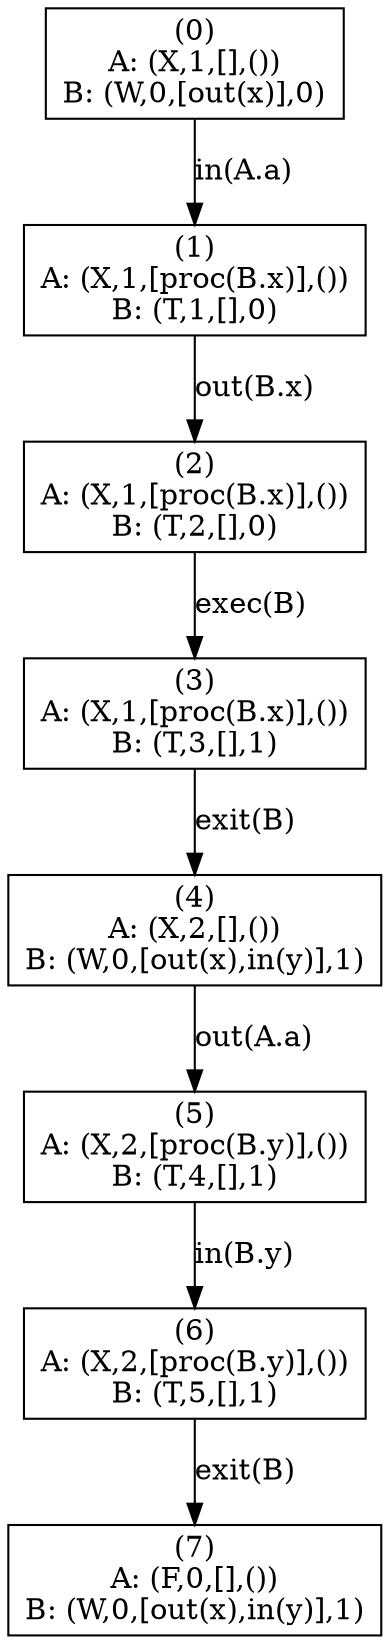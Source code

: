 digraph G {
	 rankdir=TB;
	0 [label = "(0)\nA: (X,1,[],())\nB: (W,0,[out(x)],0)" shape=box];
	1 [label = "(1)\nA: (X,1,[proc(B.x)],())\nB: (T,1,[],0)" shape=box];
	2 [label = "(2)\nA: (X,1,[proc(B.x)],())\nB: (T,2,[],0)" shape=box];
	3 [label = "(3)\nA: (X,1,[proc(B.x)],())\nB: (T,3,[],1)" shape=box];
	4 [label = "(4)\nA: (X,2,[],())\nB: (W,0,[out(x),in(y)],1)" shape=box];
	5 [label = "(5)\nA: (X,2,[proc(B.y)],())\nB: (T,4,[],1)" shape=box];
	6 [label = "(6)\nA: (X,2,[proc(B.y)],())\nB: (T,5,[],1)" shape=box];
	7 [label = "(7)\nA: (F,0,[],())\nB: (W,0,[out(x),in(y)],1)" shape=box];
	0 -> 1 [label = "in(A.a)"];
	1 -> 2 [label = "out(B.x)"];
	2 -> 3 [label = "exec(B)"];
	3 -> 4 [label = "exit(B)"];
	4 -> 5 [label = "out(A.a)"];
	5 -> 6 [label = "in(B.y)"];
	6 -> 7 [label = "exit(B)"];
}

